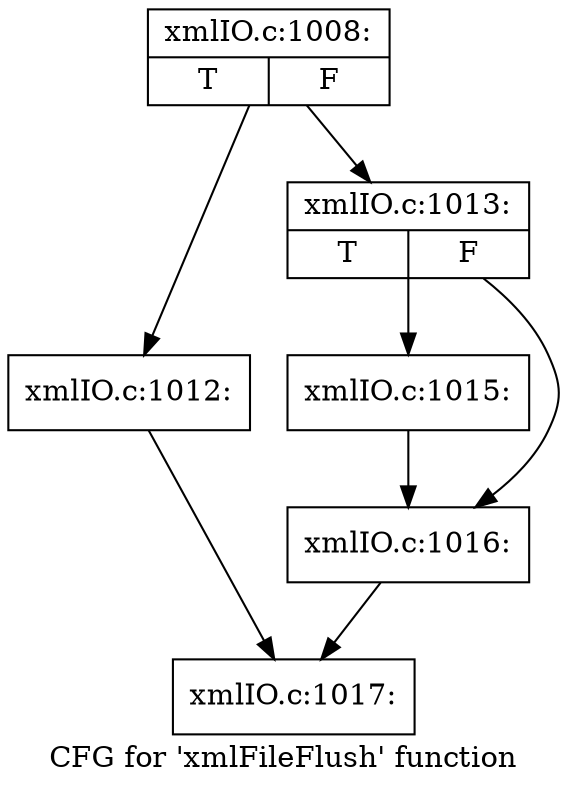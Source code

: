 digraph "CFG for 'xmlFileFlush' function" {
	label="CFG for 'xmlFileFlush' function";

	Node0x55ed348c7c60 [shape=record,label="{xmlIO.c:1008:|{<s0>T|<s1>F}}"];
	Node0x55ed348c7c60 -> Node0x55ed348c82f0;
	Node0x55ed348c7c60 -> Node0x55ed348c8340;
	Node0x55ed348c82f0 [shape=record,label="{xmlIO.c:1012:}"];
	Node0x55ed348c82f0 -> Node0x55ed348c7fe0;
	Node0x55ed348c8340 [shape=record,label="{xmlIO.c:1013:|{<s0>T|<s1>F}}"];
	Node0x55ed348c8340 -> Node0x55ed348cadf0;
	Node0x55ed348c8340 -> Node0x55ed348cae40;
	Node0x55ed348cadf0 [shape=record,label="{xmlIO.c:1015:}"];
	Node0x55ed348cadf0 -> Node0x55ed348cae40;
	Node0x55ed348cae40 [shape=record,label="{xmlIO.c:1016:}"];
	Node0x55ed348cae40 -> Node0x55ed348c7fe0;
	Node0x55ed348c7fe0 [shape=record,label="{xmlIO.c:1017:}"];
}
